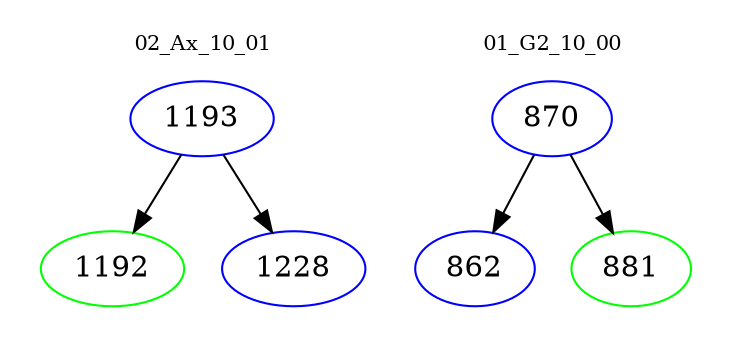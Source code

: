 digraph{
subgraph cluster_0 {
color = white
label = "02_Ax_10_01";
fontsize=10;
T0_1193 [label="1193", color="blue"]
T0_1193 -> T0_1192 [color="black"]
T0_1192 [label="1192", color="green"]
T0_1193 -> T0_1228 [color="black"]
T0_1228 [label="1228", color="blue"]
}
subgraph cluster_1 {
color = white
label = "01_G2_10_00";
fontsize=10;
T1_870 [label="870", color="blue"]
T1_870 -> T1_862 [color="black"]
T1_862 [label="862", color="blue"]
T1_870 -> T1_881 [color="black"]
T1_881 [label="881", color="green"]
}
}
